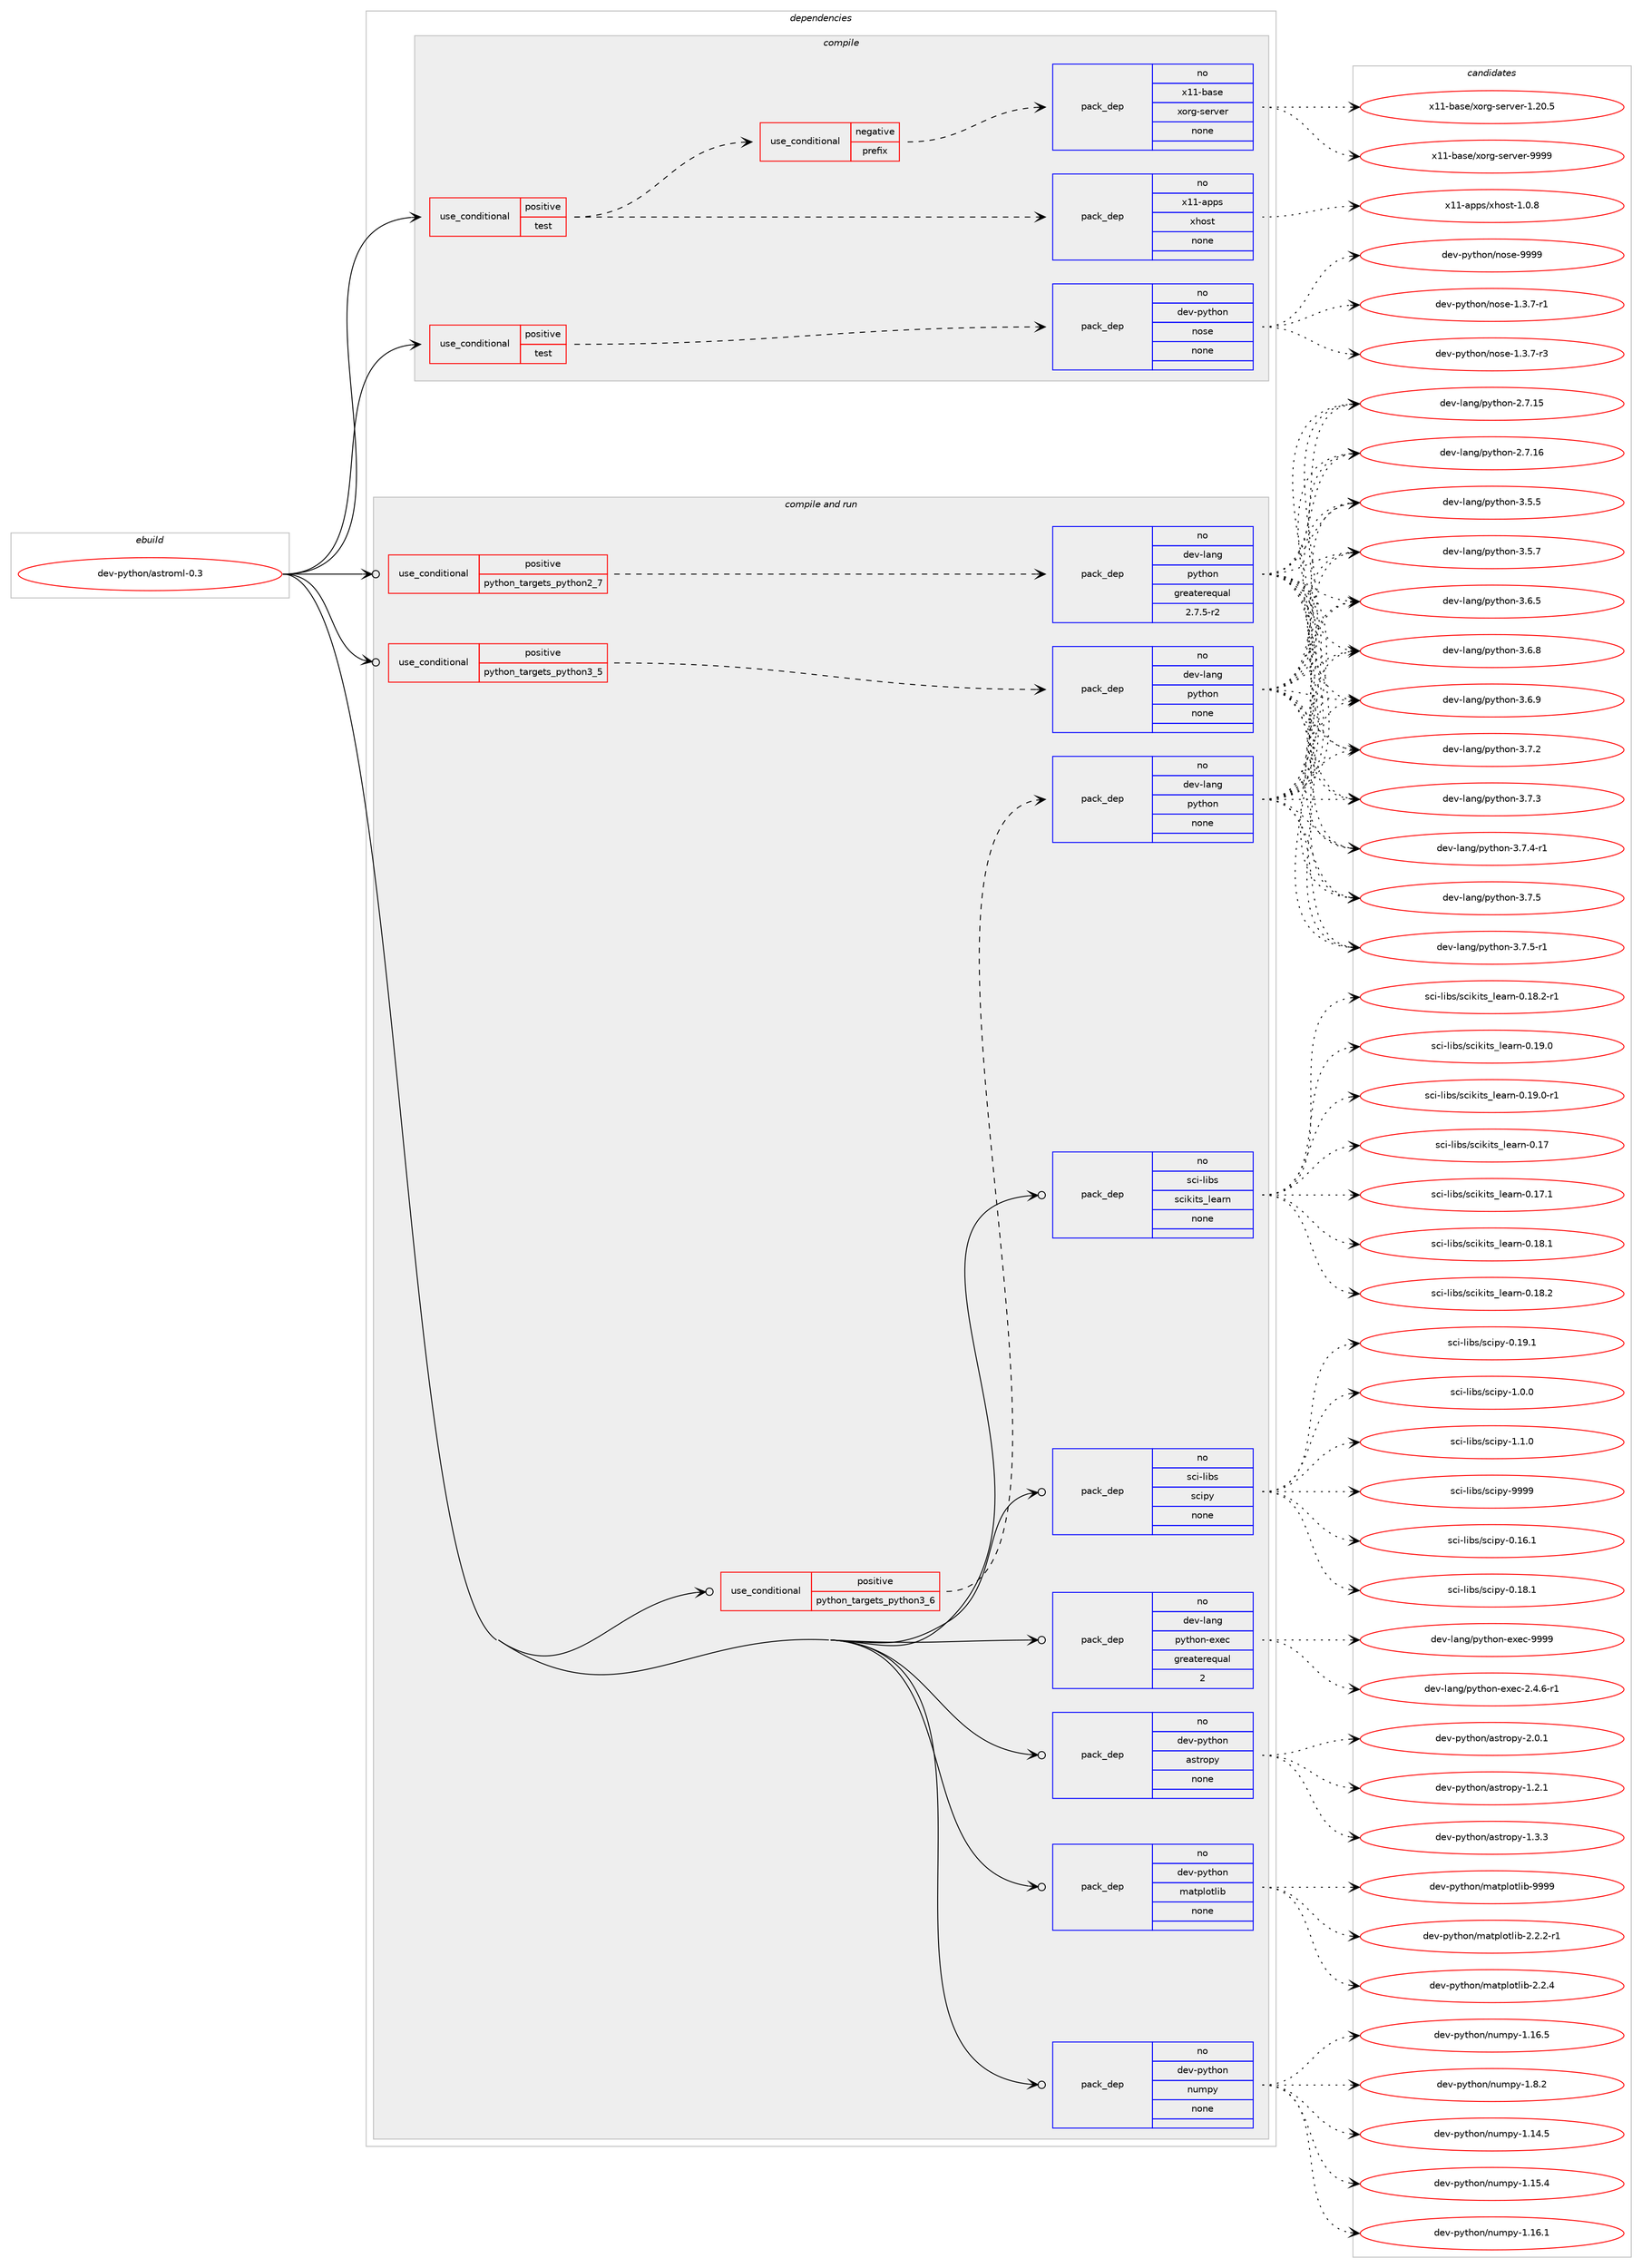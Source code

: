 digraph prolog {

# *************
# Graph options
# *************

newrank=true;
concentrate=true;
compound=true;
graph [rankdir=LR,fontname=Helvetica,fontsize=10,ranksep=1.5];#, ranksep=2.5, nodesep=0.2];
edge  [arrowhead=vee];
node  [fontname=Helvetica,fontsize=10];

# **********
# The ebuild
# **********

subgraph cluster_leftcol {
color=gray;
rank=same;
label=<<i>ebuild</i>>;
id [label="dev-python/astroml-0.3", color=red, width=4, href="../dev-python/astroml-0.3.svg"];
}

# ****************
# The dependencies
# ****************

subgraph cluster_midcol {
color=gray;
label=<<i>dependencies</i>>;
subgraph cluster_compile {
fillcolor="#eeeeee";
style=filled;
label=<<i>compile</i>>;
subgraph cond136332 {
dependency594794 [label=<<TABLE BORDER="0" CELLBORDER="1" CELLSPACING="0" CELLPADDING="4"><TR><TD ROWSPAN="3" CELLPADDING="10">use_conditional</TD></TR><TR><TD>positive</TD></TR><TR><TD>test</TD></TR></TABLE>>, shape=none, color=red];
subgraph cond136333 {
dependency594795 [label=<<TABLE BORDER="0" CELLBORDER="1" CELLSPACING="0" CELLPADDING="4"><TR><TD ROWSPAN="3" CELLPADDING="10">use_conditional</TD></TR><TR><TD>negative</TD></TR><TR><TD>prefix</TD></TR></TABLE>>, shape=none, color=red];
subgraph pack446690 {
dependency594796 [label=<<TABLE BORDER="0" CELLBORDER="1" CELLSPACING="0" CELLPADDING="4" WIDTH="220"><TR><TD ROWSPAN="6" CELLPADDING="30">pack_dep</TD></TR><TR><TD WIDTH="110">no</TD></TR><TR><TD>x11-base</TD></TR><TR><TD>xorg-server</TD></TR><TR><TD>none</TD></TR><TR><TD></TD></TR></TABLE>>, shape=none, color=blue];
}
dependency594795:e -> dependency594796:w [weight=20,style="dashed",arrowhead="vee"];
}
dependency594794:e -> dependency594795:w [weight=20,style="dashed",arrowhead="vee"];
subgraph pack446691 {
dependency594797 [label=<<TABLE BORDER="0" CELLBORDER="1" CELLSPACING="0" CELLPADDING="4" WIDTH="220"><TR><TD ROWSPAN="6" CELLPADDING="30">pack_dep</TD></TR><TR><TD WIDTH="110">no</TD></TR><TR><TD>x11-apps</TD></TR><TR><TD>xhost</TD></TR><TR><TD>none</TD></TR><TR><TD></TD></TR></TABLE>>, shape=none, color=blue];
}
dependency594794:e -> dependency594797:w [weight=20,style="dashed",arrowhead="vee"];
}
id:e -> dependency594794:w [weight=20,style="solid",arrowhead="vee"];
subgraph cond136334 {
dependency594798 [label=<<TABLE BORDER="0" CELLBORDER="1" CELLSPACING="0" CELLPADDING="4"><TR><TD ROWSPAN="3" CELLPADDING="10">use_conditional</TD></TR><TR><TD>positive</TD></TR><TR><TD>test</TD></TR></TABLE>>, shape=none, color=red];
subgraph pack446692 {
dependency594799 [label=<<TABLE BORDER="0" CELLBORDER="1" CELLSPACING="0" CELLPADDING="4" WIDTH="220"><TR><TD ROWSPAN="6" CELLPADDING="30">pack_dep</TD></TR><TR><TD WIDTH="110">no</TD></TR><TR><TD>dev-python</TD></TR><TR><TD>nose</TD></TR><TR><TD>none</TD></TR><TR><TD></TD></TR></TABLE>>, shape=none, color=blue];
}
dependency594798:e -> dependency594799:w [weight=20,style="dashed",arrowhead="vee"];
}
id:e -> dependency594798:w [weight=20,style="solid",arrowhead="vee"];
}
subgraph cluster_compileandrun {
fillcolor="#eeeeee";
style=filled;
label=<<i>compile and run</i>>;
subgraph cond136335 {
dependency594800 [label=<<TABLE BORDER="0" CELLBORDER="1" CELLSPACING="0" CELLPADDING="4"><TR><TD ROWSPAN="3" CELLPADDING="10">use_conditional</TD></TR><TR><TD>positive</TD></TR><TR><TD>python_targets_python2_7</TD></TR></TABLE>>, shape=none, color=red];
subgraph pack446693 {
dependency594801 [label=<<TABLE BORDER="0" CELLBORDER="1" CELLSPACING="0" CELLPADDING="4" WIDTH="220"><TR><TD ROWSPAN="6" CELLPADDING="30">pack_dep</TD></TR><TR><TD WIDTH="110">no</TD></TR><TR><TD>dev-lang</TD></TR><TR><TD>python</TD></TR><TR><TD>greaterequal</TD></TR><TR><TD>2.7.5-r2</TD></TR></TABLE>>, shape=none, color=blue];
}
dependency594800:e -> dependency594801:w [weight=20,style="dashed",arrowhead="vee"];
}
id:e -> dependency594800:w [weight=20,style="solid",arrowhead="odotvee"];
subgraph cond136336 {
dependency594802 [label=<<TABLE BORDER="0" CELLBORDER="1" CELLSPACING="0" CELLPADDING="4"><TR><TD ROWSPAN="3" CELLPADDING="10">use_conditional</TD></TR><TR><TD>positive</TD></TR><TR><TD>python_targets_python3_5</TD></TR></TABLE>>, shape=none, color=red];
subgraph pack446694 {
dependency594803 [label=<<TABLE BORDER="0" CELLBORDER="1" CELLSPACING="0" CELLPADDING="4" WIDTH="220"><TR><TD ROWSPAN="6" CELLPADDING="30">pack_dep</TD></TR><TR><TD WIDTH="110">no</TD></TR><TR><TD>dev-lang</TD></TR><TR><TD>python</TD></TR><TR><TD>none</TD></TR><TR><TD></TD></TR></TABLE>>, shape=none, color=blue];
}
dependency594802:e -> dependency594803:w [weight=20,style="dashed",arrowhead="vee"];
}
id:e -> dependency594802:w [weight=20,style="solid",arrowhead="odotvee"];
subgraph cond136337 {
dependency594804 [label=<<TABLE BORDER="0" CELLBORDER="1" CELLSPACING="0" CELLPADDING="4"><TR><TD ROWSPAN="3" CELLPADDING="10">use_conditional</TD></TR><TR><TD>positive</TD></TR><TR><TD>python_targets_python3_6</TD></TR></TABLE>>, shape=none, color=red];
subgraph pack446695 {
dependency594805 [label=<<TABLE BORDER="0" CELLBORDER="1" CELLSPACING="0" CELLPADDING="4" WIDTH="220"><TR><TD ROWSPAN="6" CELLPADDING="30">pack_dep</TD></TR><TR><TD WIDTH="110">no</TD></TR><TR><TD>dev-lang</TD></TR><TR><TD>python</TD></TR><TR><TD>none</TD></TR><TR><TD></TD></TR></TABLE>>, shape=none, color=blue];
}
dependency594804:e -> dependency594805:w [weight=20,style="dashed",arrowhead="vee"];
}
id:e -> dependency594804:w [weight=20,style="solid",arrowhead="odotvee"];
subgraph pack446696 {
dependency594806 [label=<<TABLE BORDER="0" CELLBORDER="1" CELLSPACING="0" CELLPADDING="4" WIDTH="220"><TR><TD ROWSPAN="6" CELLPADDING="30">pack_dep</TD></TR><TR><TD WIDTH="110">no</TD></TR><TR><TD>dev-lang</TD></TR><TR><TD>python-exec</TD></TR><TR><TD>greaterequal</TD></TR><TR><TD>2</TD></TR></TABLE>>, shape=none, color=blue];
}
id:e -> dependency594806:w [weight=20,style="solid",arrowhead="odotvee"];
subgraph pack446697 {
dependency594807 [label=<<TABLE BORDER="0" CELLBORDER="1" CELLSPACING="0" CELLPADDING="4" WIDTH="220"><TR><TD ROWSPAN="6" CELLPADDING="30">pack_dep</TD></TR><TR><TD WIDTH="110">no</TD></TR><TR><TD>dev-python</TD></TR><TR><TD>astropy</TD></TR><TR><TD>none</TD></TR><TR><TD></TD></TR></TABLE>>, shape=none, color=blue];
}
id:e -> dependency594807:w [weight=20,style="solid",arrowhead="odotvee"];
subgraph pack446698 {
dependency594808 [label=<<TABLE BORDER="0" CELLBORDER="1" CELLSPACING="0" CELLPADDING="4" WIDTH="220"><TR><TD ROWSPAN="6" CELLPADDING="30">pack_dep</TD></TR><TR><TD WIDTH="110">no</TD></TR><TR><TD>dev-python</TD></TR><TR><TD>matplotlib</TD></TR><TR><TD>none</TD></TR><TR><TD></TD></TR></TABLE>>, shape=none, color=blue];
}
id:e -> dependency594808:w [weight=20,style="solid",arrowhead="odotvee"];
subgraph pack446699 {
dependency594809 [label=<<TABLE BORDER="0" CELLBORDER="1" CELLSPACING="0" CELLPADDING="4" WIDTH="220"><TR><TD ROWSPAN="6" CELLPADDING="30">pack_dep</TD></TR><TR><TD WIDTH="110">no</TD></TR><TR><TD>dev-python</TD></TR><TR><TD>numpy</TD></TR><TR><TD>none</TD></TR><TR><TD></TD></TR></TABLE>>, shape=none, color=blue];
}
id:e -> dependency594809:w [weight=20,style="solid",arrowhead="odotvee"];
subgraph pack446700 {
dependency594810 [label=<<TABLE BORDER="0" CELLBORDER="1" CELLSPACING="0" CELLPADDING="4" WIDTH="220"><TR><TD ROWSPAN="6" CELLPADDING="30">pack_dep</TD></TR><TR><TD WIDTH="110">no</TD></TR><TR><TD>sci-libs</TD></TR><TR><TD>scikits_learn</TD></TR><TR><TD>none</TD></TR><TR><TD></TD></TR></TABLE>>, shape=none, color=blue];
}
id:e -> dependency594810:w [weight=20,style="solid",arrowhead="odotvee"];
subgraph pack446701 {
dependency594811 [label=<<TABLE BORDER="0" CELLBORDER="1" CELLSPACING="0" CELLPADDING="4" WIDTH="220"><TR><TD ROWSPAN="6" CELLPADDING="30">pack_dep</TD></TR><TR><TD WIDTH="110">no</TD></TR><TR><TD>sci-libs</TD></TR><TR><TD>scipy</TD></TR><TR><TD>none</TD></TR><TR><TD></TD></TR></TABLE>>, shape=none, color=blue];
}
id:e -> dependency594811:w [weight=20,style="solid",arrowhead="odotvee"];
}
subgraph cluster_run {
fillcolor="#eeeeee";
style=filled;
label=<<i>run</i>>;
}
}

# **************
# The candidates
# **************

subgraph cluster_choices {
rank=same;
color=gray;
label=<<i>candidates</i>>;

subgraph choice446690 {
color=black;
nodesep=1;
choice1204949459897115101471201111141034511510111411810111445494650484653 [label="x11-base/xorg-server-1.20.5", color=red, width=4,href="../x11-base/xorg-server-1.20.5.svg"];
choice120494945989711510147120111114103451151011141181011144557575757 [label="x11-base/xorg-server-9999", color=red, width=4,href="../x11-base/xorg-server-9999.svg"];
dependency594796:e -> choice1204949459897115101471201111141034511510111411810111445494650484653:w [style=dotted,weight="100"];
dependency594796:e -> choice120494945989711510147120111114103451151011141181011144557575757:w [style=dotted,weight="100"];
}
subgraph choice446691 {
color=black;
nodesep=1;
choice1204949459711211211547120104111115116454946484656 [label="x11-apps/xhost-1.0.8", color=red, width=4,href="../x11-apps/xhost-1.0.8.svg"];
dependency594797:e -> choice1204949459711211211547120104111115116454946484656:w [style=dotted,weight="100"];
}
subgraph choice446692 {
color=black;
nodesep=1;
choice10010111845112121116104111110471101111151014549465146554511449 [label="dev-python/nose-1.3.7-r1", color=red, width=4,href="../dev-python/nose-1.3.7-r1.svg"];
choice10010111845112121116104111110471101111151014549465146554511451 [label="dev-python/nose-1.3.7-r3", color=red, width=4,href="../dev-python/nose-1.3.7-r3.svg"];
choice10010111845112121116104111110471101111151014557575757 [label="dev-python/nose-9999", color=red, width=4,href="../dev-python/nose-9999.svg"];
dependency594799:e -> choice10010111845112121116104111110471101111151014549465146554511449:w [style=dotted,weight="100"];
dependency594799:e -> choice10010111845112121116104111110471101111151014549465146554511451:w [style=dotted,weight="100"];
dependency594799:e -> choice10010111845112121116104111110471101111151014557575757:w [style=dotted,weight="100"];
}
subgraph choice446693 {
color=black;
nodesep=1;
choice10010111845108971101034711212111610411111045504655464953 [label="dev-lang/python-2.7.15", color=red, width=4,href="../dev-lang/python-2.7.15.svg"];
choice10010111845108971101034711212111610411111045504655464954 [label="dev-lang/python-2.7.16", color=red, width=4,href="../dev-lang/python-2.7.16.svg"];
choice100101118451089711010347112121116104111110455146534653 [label="dev-lang/python-3.5.5", color=red, width=4,href="../dev-lang/python-3.5.5.svg"];
choice100101118451089711010347112121116104111110455146534655 [label="dev-lang/python-3.5.7", color=red, width=4,href="../dev-lang/python-3.5.7.svg"];
choice100101118451089711010347112121116104111110455146544653 [label="dev-lang/python-3.6.5", color=red, width=4,href="../dev-lang/python-3.6.5.svg"];
choice100101118451089711010347112121116104111110455146544656 [label="dev-lang/python-3.6.8", color=red, width=4,href="../dev-lang/python-3.6.8.svg"];
choice100101118451089711010347112121116104111110455146544657 [label="dev-lang/python-3.6.9", color=red, width=4,href="../dev-lang/python-3.6.9.svg"];
choice100101118451089711010347112121116104111110455146554650 [label="dev-lang/python-3.7.2", color=red, width=4,href="../dev-lang/python-3.7.2.svg"];
choice100101118451089711010347112121116104111110455146554651 [label="dev-lang/python-3.7.3", color=red, width=4,href="../dev-lang/python-3.7.3.svg"];
choice1001011184510897110103471121211161041111104551465546524511449 [label="dev-lang/python-3.7.4-r1", color=red, width=4,href="../dev-lang/python-3.7.4-r1.svg"];
choice100101118451089711010347112121116104111110455146554653 [label="dev-lang/python-3.7.5", color=red, width=4,href="../dev-lang/python-3.7.5.svg"];
choice1001011184510897110103471121211161041111104551465546534511449 [label="dev-lang/python-3.7.5-r1", color=red, width=4,href="../dev-lang/python-3.7.5-r1.svg"];
dependency594801:e -> choice10010111845108971101034711212111610411111045504655464953:w [style=dotted,weight="100"];
dependency594801:e -> choice10010111845108971101034711212111610411111045504655464954:w [style=dotted,weight="100"];
dependency594801:e -> choice100101118451089711010347112121116104111110455146534653:w [style=dotted,weight="100"];
dependency594801:e -> choice100101118451089711010347112121116104111110455146534655:w [style=dotted,weight="100"];
dependency594801:e -> choice100101118451089711010347112121116104111110455146544653:w [style=dotted,weight="100"];
dependency594801:e -> choice100101118451089711010347112121116104111110455146544656:w [style=dotted,weight="100"];
dependency594801:e -> choice100101118451089711010347112121116104111110455146544657:w [style=dotted,weight="100"];
dependency594801:e -> choice100101118451089711010347112121116104111110455146554650:w [style=dotted,weight="100"];
dependency594801:e -> choice100101118451089711010347112121116104111110455146554651:w [style=dotted,weight="100"];
dependency594801:e -> choice1001011184510897110103471121211161041111104551465546524511449:w [style=dotted,weight="100"];
dependency594801:e -> choice100101118451089711010347112121116104111110455146554653:w [style=dotted,weight="100"];
dependency594801:e -> choice1001011184510897110103471121211161041111104551465546534511449:w [style=dotted,weight="100"];
}
subgraph choice446694 {
color=black;
nodesep=1;
choice10010111845108971101034711212111610411111045504655464953 [label="dev-lang/python-2.7.15", color=red, width=4,href="../dev-lang/python-2.7.15.svg"];
choice10010111845108971101034711212111610411111045504655464954 [label="dev-lang/python-2.7.16", color=red, width=4,href="../dev-lang/python-2.7.16.svg"];
choice100101118451089711010347112121116104111110455146534653 [label="dev-lang/python-3.5.5", color=red, width=4,href="../dev-lang/python-3.5.5.svg"];
choice100101118451089711010347112121116104111110455146534655 [label="dev-lang/python-3.5.7", color=red, width=4,href="../dev-lang/python-3.5.7.svg"];
choice100101118451089711010347112121116104111110455146544653 [label="dev-lang/python-3.6.5", color=red, width=4,href="../dev-lang/python-3.6.5.svg"];
choice100101118451089711010347112121116104111110455146544656 [label="dev-lang/python-3.6.8", color=red, width=4,href="../dev-lang/python-3.6.8.svg"];
choice100101118451089711010347112121116104111110455146544657 [label="dev-lang/python-3.6.9", color=red, width=4,href="../dev-lang/python-3.6.9.svg"];
choice100101118451089711010347112121116104111110455146554650 [label="dev-lang/python-3.7.2", color=red, width=4,href="../dev-lang/python-3.7.2.svg"];
choice100101118451089711010347112121116104111110455146554651 [label="dev-lang/python-3.7.3", color=red, width=4,href="../dev-lang/python-3.7.3.svg"];
choice1001011184510897110103471121211161041111104551465546524511449 [label="dev-lang/python-3.7.4-r1", color=red, width=4,href="../dev-lang/python-3.7.4-r1.svg"];
choice100101118451089711010347112121116104111110455146554653 [label="dev-lang/python-3.7.5", color=red, width=4,href="../dev-lang/python-3.7.5.svg"];
choice1001011184510897110103471121211161041111104551465546534511449 [label="dev-lang/python-3.7.5-r1", color=red, width=4,href="../dev-lang/python-3.7.5-r1.svg"];
dependency594803:e -> choice10010111845108971101034711212111610411111045504655464953:w [style=dotted,weight="100"];
dependency594803:e -> choice10010111845108971101034711212111610411111045504655464954:w [style=dotted,weight="100"];
dependency594803:e -> choice100101118451089711010347112121116104111110455146534653:w [style=dotted,weight="100"];
dependency594803:e -> choice100101118451089711010347112121116104111110455146534655:w [style=dotted,weight="100"];
dependency594803:e -> choice100101118451089711010347112121116104111110455146544653:w [style=dotted,weight="100"];
dependency594803:e -> choice100101118451089711010347112121116104111110455146544656:w [style=dotted,weight="100"];
dependency594803:e -> choice100101118451089711010347112121116104111110455146544657:w [style=dotted,weight="100"];
dependency594803:e -> choice100101118451089711010347112121116104111110455146554650:w [style=dotted,weight="100"];
dependency594803:e -> choice100101118451089711010347112121116104111110455146554651:w [style=dotted,weight="100"];
dependency594803:e -> choice1001011184510897110103471121211161041111104551465546524511449:w [style=dotted,weight="100"];
dependency594803:e -> choice100101118451089711010347112121116104111110455146554653:w [style=dotted,weight="100"];
dependency594803:e -> choice1001011184510897110103471121211161041111104551465546534511449:w [style=dotted,weight="100"];
}
subgraph choice446695 {
color=black;
nodesep=1;
choice10010111845108971101034711212111610411111045504655464953 [label="dev-lang/python-2.7.15", color=red, width=4,href="../dev-lang/python-2.7.15.svg"];
choice10010111845108971101034711212111610411111045504655464954 [label="dev-lang/python-2.7.16", color=red, width=4,href="../dev-lang/python-2.7.16.svg"];
choice100101118451089711010347112121116104111110455146534653 [label="dev-lang/python-3.5.5", color=red, width=4,href="../dev-lang/python-3.5.5.svg"];
choice100101118451089711010347112121116104111110455146534655 [label="dev-lang/python-3.5.7", color=red, width=4,href="../dev-lang/python-3.5.7.svg"];
choice100101118451089711010347112121116104111110455146544653 [label="dev-lang/python-3.6.5", color=red, width=4,href="../dev-lang/python-3.6.5.svg"];
choice100101118451089711010347112121116104111110455146544656 [label="dev-lang/python-3.6.8", color=red, width=4,href="../dev-lang/python-3.6.8.svg"];
choice100101118451089711010347112121116104111110455146544657 [label="dev-lang/python-3.6.9", color=red, width=4,href="../dev-lang/python-3.6.9.svg"];
choice100101118451089711010347112121116104111110455146554650 [label="dev-lang/python-3.7.2", color=red, width=4,href="../dev-lang/python-3.7.2.svg"];
choice100101118451089711010347112121116104111110455146554651 [label="dev-lang/python-3.7.3", color=red, width=4,href="../dev-lang/python-3.7.3.svg"];
choice1001011184510897110103471121211161041111104551465546524511449 [label="dev-lang/python-3.7.4-r1", color=red, width=4,href="../dev-lang/python-3.7.4-r1.svg"];
choice100101118451089711010347112121116104111110455146554653 [label="dev-lang/python-3.7.5", color=red, width=4,href="../dev-lang/python-3.7.5.svg"];
choice1001011184510897110103471121211161041111104551465546534511449 [label="dev-lang/python-3.7.5-r1", color=red, width=4,href="../dev-lang/python-3.7.5-r1.svg"];
dependency594805:e -> choice10010111845108971101034711212111610411111045504655464953:w [style=dotted,weight="100"];
dependency594805:e -> choice10010111845108971101034711212111610411111045504655464954:w [style=dotted,weight="100"];
dependency594805:e -> choice100101118451089711010347112121116104111110455146534653:w [style=dotted,weight="100"];
dependency594805:e -> choice100101118451089711010347112121116104111110455146534655:w [style=dotted,weight="100"];
dependency594805:e -> choice100101118451089711010347112121116104111110455146544653:w [style=dotted,weight="100"];
dependency594805:e -> choice100101118451089711010347112121116104111110455146544656:w [style=dotted,weight="100"];
dependency594805:e -> choice100101118451089711010347112121116104111110455146544657:w [style=dotted,weight="100"];
dependency594805:e -> choice100101118451089711010347112121116104111110455146554650:w [style=dotted,weight="100"];
dependency594805:e -> choice100101118451089711010347112121116104111110455146554651:w [style=dotted,weight="100"];
dependency594805:e -> choice1001011184510897110103471121211161041111104551465546524511449:w [style=dotted,weight="100"];
dependency594805:e -> choice100101118451089711010347112121116104111110455146554653:w [style=dotted,weight="100"];
dependency594805:e -> choice1001011184510897110103471121211161041111104551465546534511449:w [style=dotted,weight="100"];
}
subgraph choice446696 {
color=black;
nodesep=1;
choice10010111845108971101034711212111610411111045101120101994550465246544511449 [label="dev-lang/python-exec-2.4.6-r1", color=red, width=4,href="../dev-lang/python-exec-2.4.6-r1.svg"];
choice10010111845108971101034711212111610411111045101120101994557575757 [label="dev-lang/python-exec-9999", color=red, width=4,href="../dev-lang/python-exec-9999.svg"];
dependency594806:e -> choice10010111845108971101034711212111610411111045101120101994550465246544511449:w [style=dotted,weight="100"];
dependency594806:e -> choice10010111845108971101034711212111610411111045101120101994557575757:w [style=dotted,weight="100"];
}
subgraph choice446697 {
color=black;
nodesep=1;
choice100101118451121211161041111104797115116114111112121454946504649 [label="dev-python/astropy-1.2.1", color=red, width=4,href="../dev-python/astropy-1.2.1.svg"];
choice100101118451121211161041111104797115116114111112121454946514651 [label="dev-python/astropy-1.3.3", color=red, width=4,href="../dev-python/astropy-1.3.3.svg"];
choice100101118451121211161041111104797115116114111112121455046484649 [label="dev-python/astropy-2.0.1", color=red, width=4,href="../dev-python/astropy-2.0.1.svg"];
dependency594807:e -> choice100101118451121211161041111104797115116114111112121454946504649:w [style=dotted,weight="100"];
dependency594807:e -> choice100101118451121211161041111104797115116114111112121454946514651:w [style=dotted,weight="100"];
dependency594807:e -> choice100101118451121211161041111104797115116114111112121455046484649:w [style=dotted,weight="100"];
}
subgraph choice446698 {
color=black;
nodesep=1;
choice100101118451121211161041111104710997116112108111116108105984550465046504511449 [label="dev-python/matplotlib-2.2.2-r1", color=red, width=4,href="../dev-python/matplotlib-2.2.2-r1.svg"];
choice10010111845112121116104111110471099711611210811111610810598455046504652 [label="dev-python/matplotlib-2.2.4", color=red, width=4,href="../dev-python/matplotlib-2.2.4.svg"];
choice100101118451121211161041111104710997116112108111116108105984557575757 [label="dev-python/matplotlib-9999", color=red, width=4,href="../dev-python/matplotlib-9999.svg"];
dependency594808:e -> choice100101118451121211161041111104710997116112108111116108105984550465046504511449:w [style=dotted,weight="100"];
dependency594808:e -> choice10010111845112121116104111110471099711611210811111610810598455046504652:w [style=dotted,weight="100"];
dependency594808:e -> choice100101118451121211161041111104710997116112108111116108105984557575757:w [style=dotted,weight="100"];
}
subgraph choice446699 {
color=black;
nodesep=1;
choice100101118451121211161041111104711011710911212145494649524653 [label="dev-python/numpy-1.14.5", color=red, width=4,href="../dev-python/numpy-1.14.5.svg"];
choice100101118451121211161041111104711011710911212145494649534652 [label="dev-python/numpy-1.15.4", color=red, width=4,href="../dev-python/numpy-1.15.4.svg"];
choice100101118451121211161041111104711011710911212145494649544649 [label="dev-python/numpy-1.16.1", color=red, width=4,href="../dev-python/numpy-1.16.1.svg"];
choice100101118451121211161041111104711011710911212145494649544653 [label="dev-python/numpy-1.16.5", color=red, width=4,href="../dev-python/numpy-1.16.5.svg"];
choice1001011184511212111610411111047110117109112121454946564650 [label="dev-python/numpy-1.8.2", color=red, width=4,href="../dev-python/numpy-1.8.2.svg"];
dependency594809:e -> choice100101118451121211161041111104711011710911212145494649524653:w [style=dotted,weight="100"];
dependency594809:e -> choice100101118451121211161041111104711011710911212145494649534652:w [style=dotted,weight="100"];
dependency594809:e -> choice100101118451121211161041111104711011710911212145494649544649:w [style=dotted,weight="100"];
dependency594809:e -> choice100101118451121211161041111104711011710911212145494649544653:w [style=dotted,weight="100"];
dependency594809:e -> choice1001011184511212111610411111047110117109112121454946564650:w [style=dotted,weight="100"];
}
subgraph choice446700 {
color=black;
nodesep=1;
choice115991054510810598115471159910510710511611595108101971141104548464955 [label="sci-libs/scikits_learn-0.17", color=red, width=4,href="../sci-libs/scikits_learn-0.17.svg"];
choice1159910545108105981154711599105107105116115951081019711411045484649554649 [label="sci-libs/scikits_learn-0.17.1", color=red, width=4,href="../sci-libs/scikits_learn-0.17.1.svg"];
choice1159910545108105981154711599105107105116115951081019711411045484649564649 [label="sci-libs/scikits_learn-0.18.1", color=red, width=4,href="../sci-libs/scikits_learn-0.18.1.svg"];
choice1159910545108105981154711599105107105116115951081019711411045484649564650 [label="sci-libs/scikits_learn-0.18.2", color=red, width=4,href="../sci-libs/scikits_learn-0.18.2.svg"];
choice11599105451081059811547115991051071051161159510810197114110454846495646504511449 [label="sci-libs/scikits_learn-0.18.2-r1", color=red, width=4,href="../sci-libs/scikits_learn-0.18.2-r1.svg"];
choice1159910545108105981154711599105107105116115951081019711411045484649574648 [label="sci-libs/scikits_learn-0.19.0", color=red, width=4,href="../sci-libs/scikits_learn-0.19.0.svg"];
choice11599105451081059811547115991051071051161159510810197114110454846495746484511449 [label="sci-libs/scikits_learn-0.19.0-r1", color=red, width=4,href="../sci-libs/scikits_learn-0.19.0-r1.svg"];
dependency594810:e -> choice115991054510810598115471159910510710511611595108101971141104548464955:w [style=dotted,weight="100"];
dependency594810:e -> choice1159910545108105981154711599105107105116115951081019711411045484649554649:w [style=dotted,weight="100"];
dependency594810:e -> choice1159910545108105981154711599105107105116115951081019711411045484649564649:w [style=dotted,weight="100"];
dependency594810:e -> choice1159910545108105981154711599105107105116115951081019711411045484649564650:w [style=dotted,weight="100"];
dependency594810:e -> choice11599105451081059811547115991051071051161159510810197114110454846495646504511449:w [style=dotted,weight="100"];
dependency594810:e -> choice1159910545108105981154711599105107105116115951081019711411045484649574648:w [style=dotted,weight="100"];
dependency594810:e -> choice11599105451081059811547115991051071051161159510810197114110454846495746484511449:w [style=dotted,weight="100"];
}
subgraph choice446701 {
color=black;
nodesep=1;
choice115991054510810598115471159910511212145484649544649 [label="sci-libs/scipy-0.16.1", color=red, width=4,href="../sci-libs/scipy-0.16.1.svg"];
choice115991054510810598115471159910511212145484649564649 [label="sci-libs/scipy-0.18.1", color=red, width=4,href="../sci-libs/scipy-0.18.1.svg"];
choice115991054510810598115471159910511212145484649574649 [label="sci-libs/scipy-0.19.1", color=red, width=4,href="../sci-libs/scipy-0.19.1.svg"];
choice1159910545108105981154711599105112121454946484648 [label="sci-libs/scipy-1.0.0", color=red, width=4,href="../sci-libs/scipy-1.0.0.svg"];
choice1159910545108105981154711599105112121454946494648 [label="sci-libs/scipy-1.1.0", color=red, width=4,href="../sci-libs/scipy-1.1.0.svg"];
choice11599105451081059811547115991051121214557575757 [label="sci-libs/scipy-9999", color=red, width=4,href="../sci-libs/scipy-9999.svg"];
dependency594811:e -> choice115991054510810598115471159910511212145484649544649:w [style=dotted,weight="100"];
dependency594811:e -> choice115991054510810598115471159910511212145484649564649:w [style=dotted,weight="100"];
dependency594811:e -> choice115991054510810598115471159910511212145484649574649:w [style=dotted,weight="100"];
dependency594811:e -> choice1159910545108105981154711599105112121454946484648:w [style=dotted,weight="100"];
dependency594811:e -> choice1159910545108105981154711599105112121454946494648:w [style=dotted,weight="100"];
dependency594811:e -> choice11599105451081059811547115991051121214557575757:w [style=dotted,weight="100"];
}
}

}
